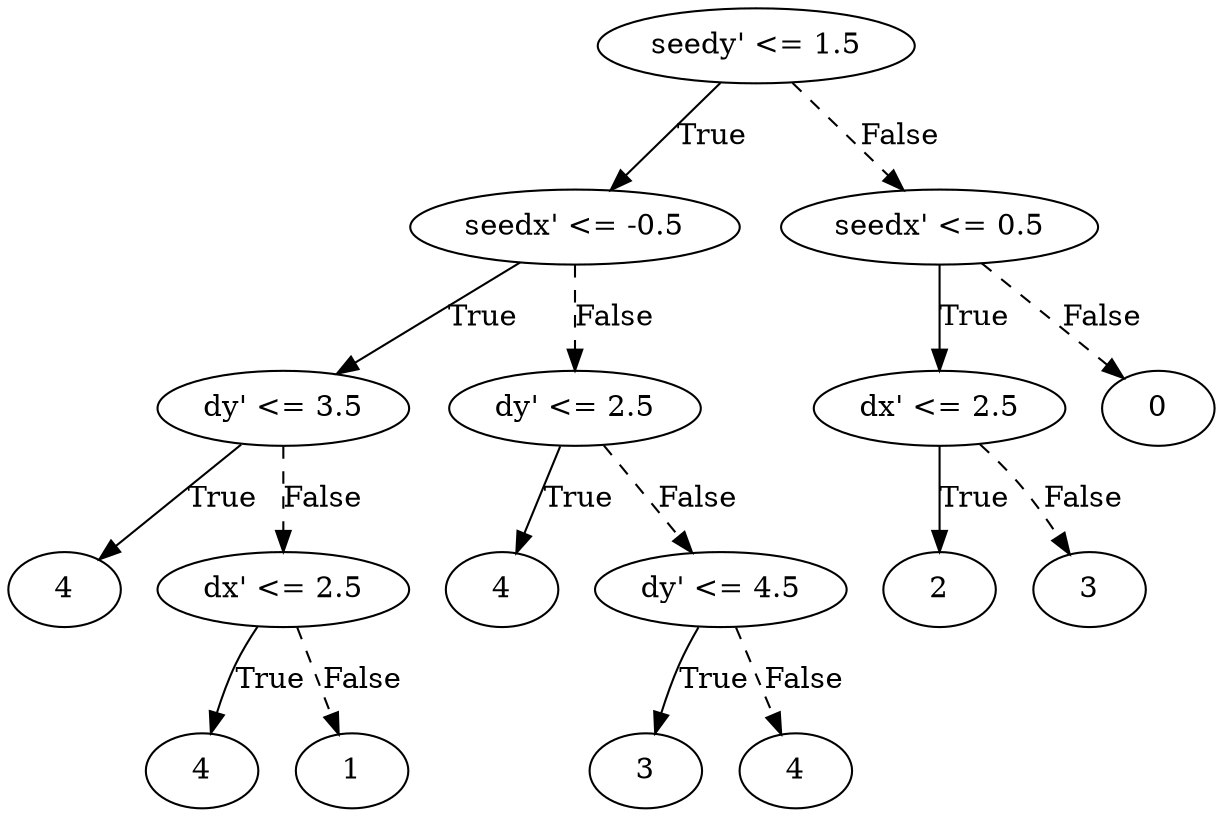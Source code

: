 digraph {
0 [label="seedy' <= 1.5"];
1 [label="seedx' <= -0.5"];
2 [label="dy' <= 3.5"];
3 [label="4"];
2 -> 3 [label="True"];
4 [label="dx' <= 2.5"];
5 [label="4"];
4 -> 5 [label="True"];
6 [label="1"];
4 -> 6 [style="dashed", label="False"];
2 -> 4 [style="dashed", label="False"];
1 -> 2 [label="True"];
7 [label="dy' <= 2.5"];
8 [label="4"];
7 -> 8 [label="True"];
9 [label="dy' <= 4.5"];
10 [label="3"];
9 -> 10 [label="True"];
11 [label="4"];
9 -> 11 [style="dashed", label="False"];
7 -> 9 [style="dashed", label="False"];
1 -> 7 [style="dashed", label="False"];
0 -> 1 [label="True"];
12 [label="seedx' <= 0.5"];
13 [label="dx' <= 2.5"];
14 [label="2"];
13 -> 14 [label="True"];
15 [label="3"];
13 -> 15 [style="dashed", label="False"];
12 -> 13 [label="True"];
16 [label="0"];
12 -> 16 [style="dashed", label="False"];
0 -> 12 [style="dashed", label="False"];

}